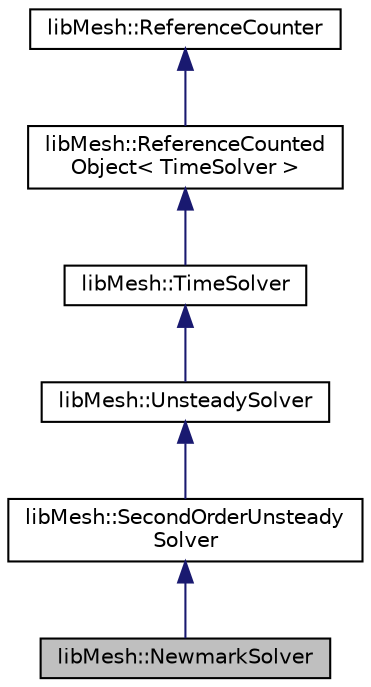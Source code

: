 digraph "libMesh::NewmarkSolver"
{
 // INTERACTIVE_SVG=YES
  edge [fontname="Helvetica",fontsize="10",labelfontname="Helvetica",labelfontsize="10"];
  node [fontname="Helvetica",fontsize="10",shape=record];
  Node1 [label="libMesh::NewmarkSolver",height=0.2,width=0.4,color="black", fillcolor="grey75", style="filled" fontcolor="black"];
  Node2 -> Node1 [dir="back",color="midnightblue",fontsize="10",style="solid",fontname="Helvetica"];
  Node2 [label="libMesh::SecondOrderUnsteady\lSolver",height=0.2,width=0.4,color="black", fillcolor="white", style="filled",URL="$classlibMesh_1_1SecondOrderUnsteadySolver.html",tooltip="Generic class from which second order UnsteadySolvers should subclass. "];
  Node3 -> Node2 [dir="back",color="midnightblue",fontsize="10",style="solid",fontname="Helvetica"];
  Node3 [label="libMesh::UnsteadySolver",height=0.2,width=0.4,color="black", fillcolor="white", style="filled",URL="$classlibMesh_1_1UnsteadySolver.html",tooltip="This is a generic class that defines a solver to handle time integration of DifferentiableSystems. "];
  Node4 -> Node3 [dir="back",color="midnightblue",fontsize="10",style="solid",fontname="Helvetica"];
  Node4 [label="libMesh::TimeSolver",height=0.2,width=0.4,color="black", fillcolor="white", style="filled",URL="$classlibMesh_1_1TimeSolver.html",tooltip="This is a generic class that defines a solver to handle time integration of DifferentiableSystems. "];
  Node5 -> Node4 [dir="back",color="midnightblue",fontsize="10",style="solid",fontname="Helvetica"];
  Node5 [label="libMesh::ReferenceCounted\lObject\< TimeSolver \>",height=0.2,width=0.4,color="black", fillcolor="white", style="filled",URL="$classlibMesh_1_1ReferenceCountedObject.html"];
  Node6 -> Node5 [dir="back",color="midnightblue",fontsize="10",style="solid",fontname="Helvetica"];
  Node6 [label="libMesh::ReferenceCounter",height=0.2,width=0.4,color="black", fillcolor="white", style="filled",URL="$classlibMesh_1_1ReferenceCounter.html",tooltip="This is the base class for enabling reference counting. "];
}
